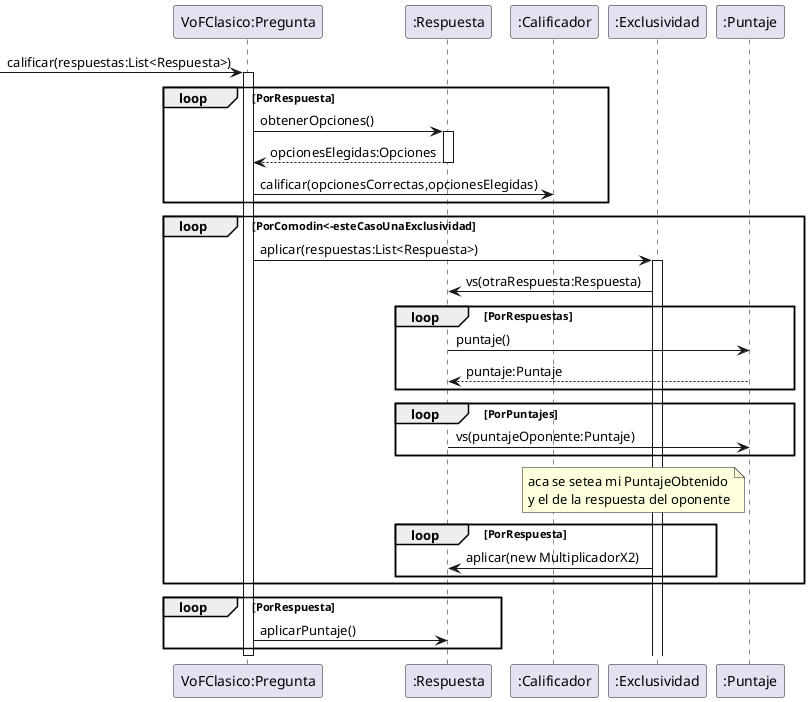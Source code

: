 @startuml

[->"VoFClasico:Pregunta":calificar(respuestas:List<Respuesta>)
loop PorRespuesta
activate "VoFClasico:Pregunta"
"VoFClasico:Pregunta"->":Respuesta":obtenerOpciones()
activate ":Respuesta"
":Respuesta"-->"VoFClasico:Pregunta": opcionesElegidas:Opciones
deactivate ":Respuesta"
"VoFClasico:Pregunta"->":Calificador":calificar(opcionesCorrectas,opcionesElegidas)
end
loop PorComodin<-esteCasoUnaExclusividad
"VoFClasico:Pregunta"->":Exclusividad":aplicar(respuestas:List<Respuesta>)
activate ":Exclusividad"
 ":Exclusividad"->":Respuesta":vs(otraRespuesta:Respuesta)
 loop PorRespuestas
 ":Respuesta"->":Puntaje":puntaje()
 ":Puntaje"-->":Respuesta":puntaje:Puntaje
end
loop PorPuntajes
":Respuesta"->":Puntaje":vs(puntajeOponente:Puntaje)
end
note left of ":Puntaje"
aca se setea mi PuntajeObtenido
y el de la respuesta del oponente
end note
loop PorRespuesta
 ":Exclusividad"->":Respuesta":aplicar(new MultiplicadorX2)
end
end
loop PorRespuesta
"VoFClasico:Pregunta"-> ":Respuesta": aplicarPuntaje()
end
deactivate "VoFClasico:Pregunta"

@enduml